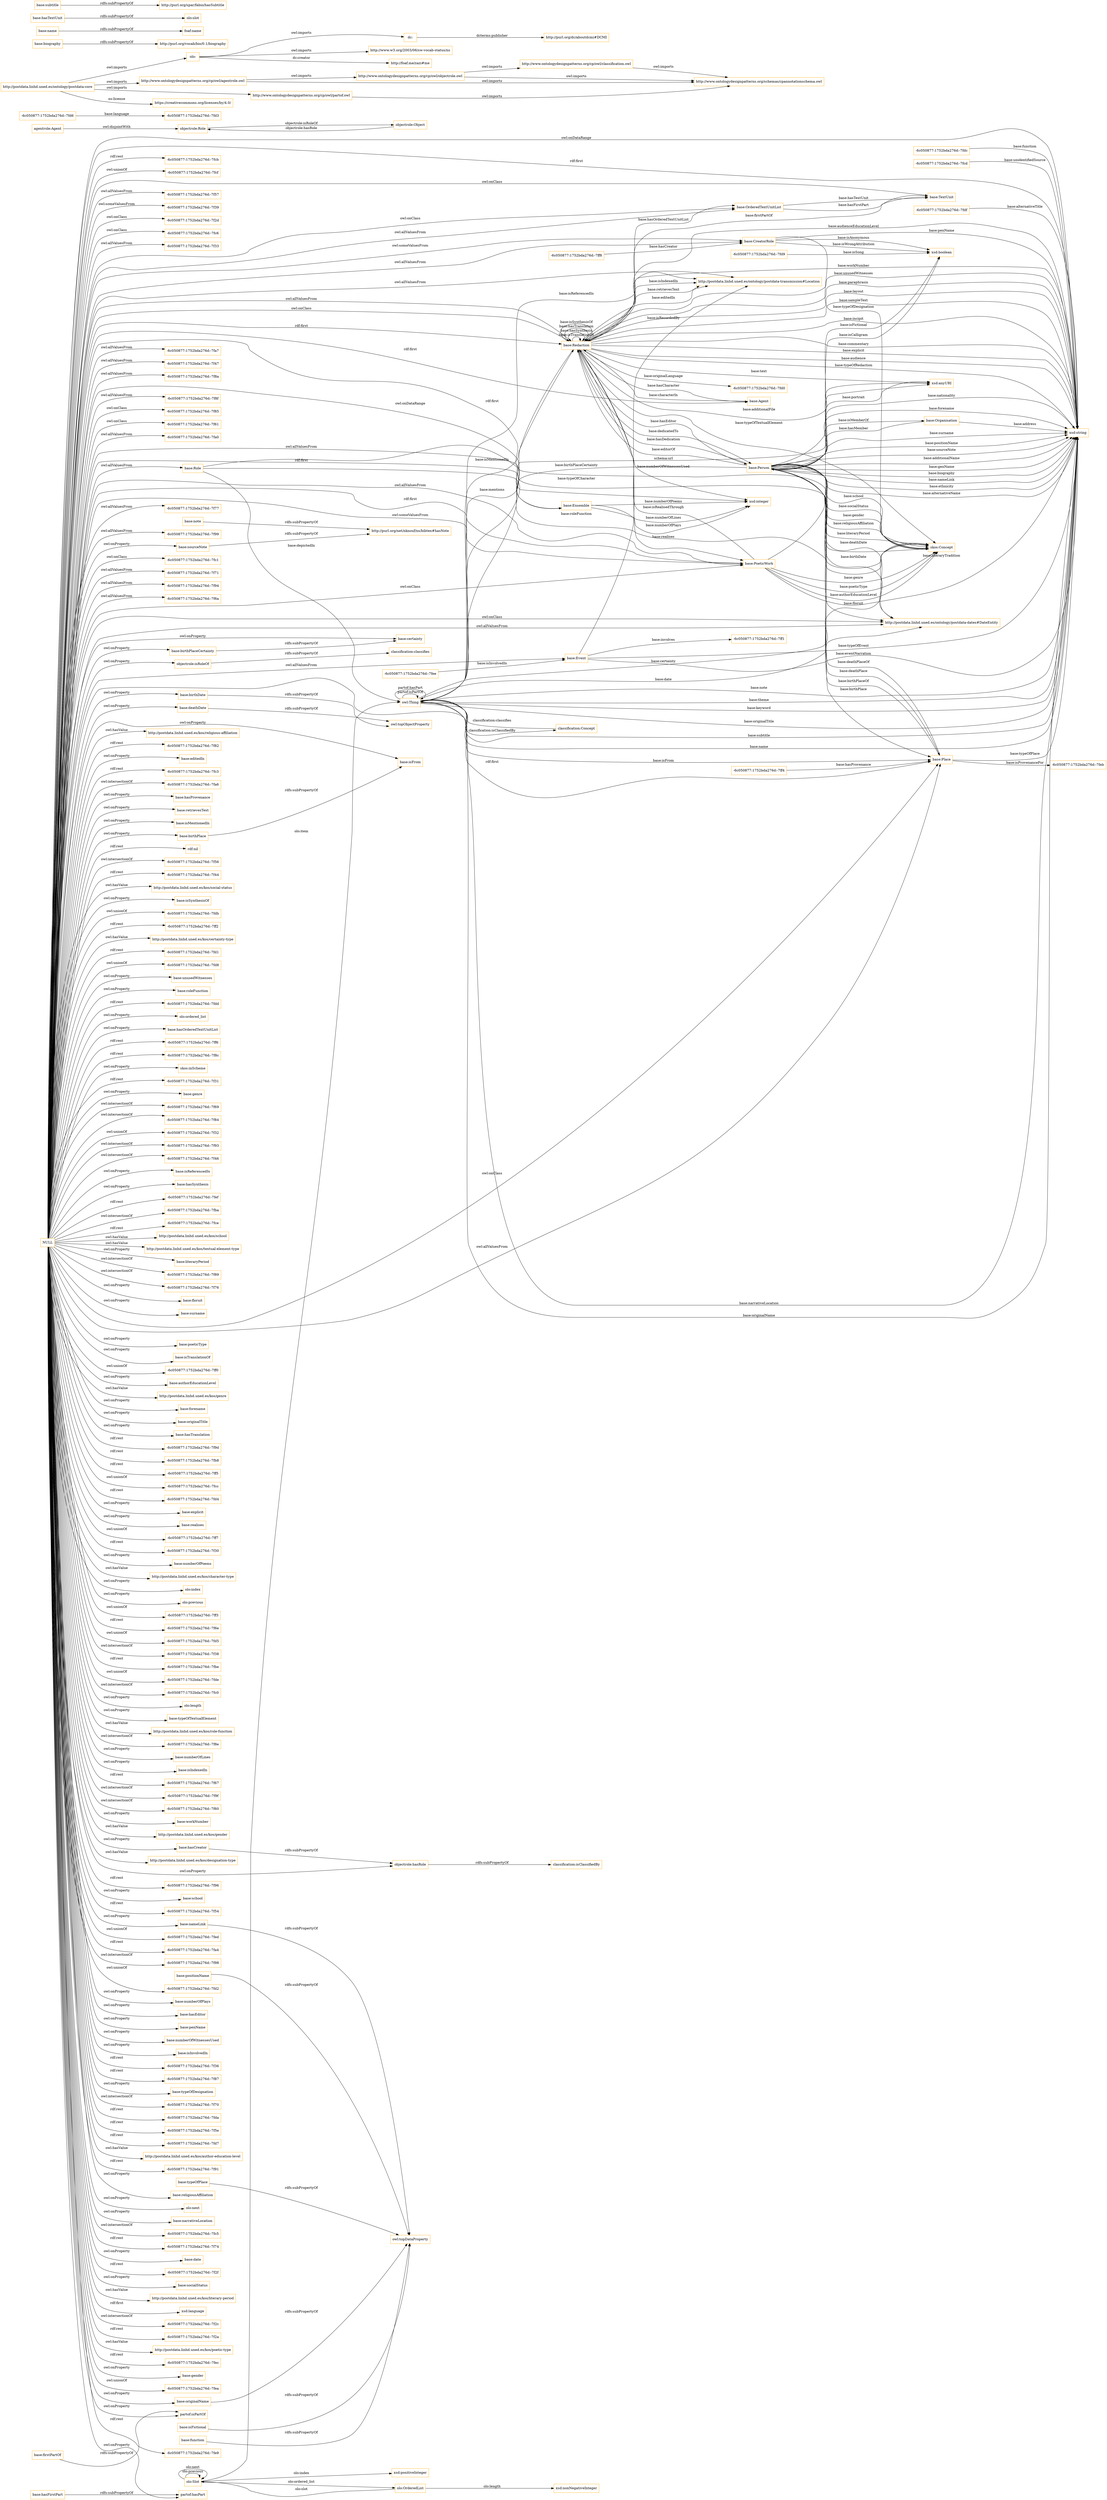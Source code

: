 digraph ar2dtool_diagram { 
rankdir=LR;
size="1501"
node [shape = rectangle, color="orange"]; "base:Role" "-6c050877:1752bda276d:-7f57" "-6c050877:1752bda276d:-7f39" "-6c050877:1752bda276d:-7f2d" "-6c050877:1752bda276d:-7fc6" "-6c050877:1752bda276d:-7f33" "base:OrderedTextUnitList" "-6c050877:1752bda276d:-7ff1" "agentrole:Agent" "-6c050877:1752bda276d:-7fd9" "-6c050877:1752bda276d:-7fcd" "-6c050877:1752bda276d:-7fdf" "base:Agent" "base:CreatorRole" "base:Person" "base:Organisation" "base:Redaction" "base:Ensemble" "-6c050877:1752bda276d:-7feb" "-6c050877:1752bda276d:-7fd6" "-6c050877:1752bda276d:-7fa7" "-6c050877:1752bda276d:-7f47" "-6c050877:1752bda276d:-7f8a" "base:TextUnit" "-6c050877:1752bda276d:-7f8f" "-6c050877:1752bda276d:-7fee" "-6c050877:1752bda276d:-7ff4" "-6c050877:1752bda276d:-7f85" "-6c050877:1752bda276d:-7f61" "-6c050877:1752bda276d:-7fa0" "skos:Concept" "http://postdata.linhd.uned.es/ontology/postdata-dates#DateEntity" "base:Place" "-6c050877:1752bda276d:-7f77" "base:Event" "-6c050877:1752bda276d:-7fdc" "-6c050877:1752bda276d:-7f99" "http://postdata.linhd.uned.es/ontology/postdata-transmission#Location" "-6c050877:1752bda276d:-7fc1" "-6c050877:1752bda276d:-7f71" "-6c050877:1752bda276d:-7f94" "-6c050877:1752bda276d:-7f6a" "base:PoeticWork" "-6c050877:1752bda276d:-7ff8" "owl:Thing" "objectrole:Role" "objectrole:Object" "olo:Slot" "olo:OrderedList" "classification:Concept" ; /*classes style*/
	"base:deathDate" -> "owl:topObjectProperty" [ label = "rdfs:subPropertyOf" ];
	"http://www.ontologydesignpatterns.org/cp/owl/objectrole.owl" -> "http://www.ontologydesignpatterns.org/cp/owl/classification.owl" [ label = "owl:imports" ];
	"http://www.ontologydesignpatterns.org/cp/owl/objectrole.owl" -> "http://www.ontologydesignpatterns.org/schemas/cpannotationschema.owl" [ label = "owl:imports" ];
	"http://www.ontologydesignpatterns.org/cp/owl/classification.owl" -> "http://www.ontologydesignpatterns.org/schemas/cpannotationschema.owl" [ label = "owl:imports" ];
	"base:firstPartOf" -> "partof:isPartOf" [ label = "rdfs:subPropertyOf" ];
	"agentrole:Agent" -> "objectrole:Role" [ label = "owl:disjointWith" ];
	"dc:" -> "http://purl.org/dc/aboutdcmi#DCMI" [ label = "dcterms:publisher" ];
	"olo:" -> "http://www.w3.org/2003/06/sw-vocab-status/ns" [ label = "owl:imports" ];
	"olo:" -> "dc:" [ label = "owl:imports" ];
	"olo:" -> "http://foaf.me/zazi#me" [ label = "dc:creator" ];
	"base:birthPlaceCertainty" -> "base:certainty" [ label = "rdfs:subPropertyOf" ];
	"base:biography" -> "http://purl.org/vocab/bio/0.1/biography" [ label = "rdfs:subPropertyOf" ];
	"objectrole:isRoleOf" -> "classification:classifies" [ label = "rdfs:subPropertyOf" ];
	"base:nameLink" -> "owl:topDataProperty" [ label = "rdfs:subPropertyOf" ];
	"base:sourceNote" -> "http://purl.org/net/nknouf/ns/bibtex#hasNote" [ label = "rdfs:subPropertyOf" ];
	"base:name" -> "foaf:name" [ label = "rdfs:subPropertyOf" ];
	"base:hasTextUnit" -> "olo:slot" [ label = "rdfs:subPropertyOf" ];
	"NULL" -> "base:birthPlace" [ label = "owl:onProperty" ];
	"NULL" -> "http://postdata.linhd.uned.es/kos/religious-affiliation" [ label = "owl:hasValue" ];
	"NULL" -> "base:PoeticWork" [ label = "owl:allValuesFrom" ];
	"NULL" -> "-6c050877:1752bda276d:-7f82" [ label = "rdf:rest" ];
	"NULL" -> "-6c050877:1752bda276d:-7f94" [ label = "owl:allValuesFrom" ];
	"NULL" -> "base:CreatorRole" [ label = "owl:someValuesFrom" ];
	"NULL" -> "base:editedIn" [ label = "owl:onProperty" ];
	"NULL" -> "-6c050877:1752bda276d:-7fc3" [ label = "rdf:rest" ];
	"NULL" -> "-6c050877:1752bda276d:-7fa6" [ label = "owl:intersectionOf" ];
	"NULL" -> "base:Place" [ label = "rdf:first" ];
	"NULL" -> "base:hasProvenance" [ label = "owl:onProperty" ];
	"NULL" -> "base:retrievesText" [ label = "owl:onProperty" ];
	"NULL" -> "base:PoeticWork" [ label = "rdf:first" ];
	"NULL" -> "base:isMentionedIn" [ label = "owl:onProperty" ];
	"NULL" -> "base:birthDate" [ label = "owl:onProperty" ];
	"NULL" -> "rdf:nil" [ label = "rdf:rest" ];
	"NULL" -> "-6c050877:1752bda276d:-7f56" [ label = "owl:intersectionOf" ];
	"NULL" -> "-6c050877:1752bda276d:-7f44" [ label = "rdf:rest" ];
	"NULL" -> "http://postdata.linhd.uned.es/kos/social-status" [ label = "owl:hasValue" ];
	"NULL" -> "base:isSynthesisOf" [ label = "owl:onProperty" ];
	"NULL" -> "base:birthPlaceCertainty" [ label = "owl:onProperty" ];
	"NULL" -> "-6c050877:1752bda276d:-7fdb" [ label = "owl:unionOf" ];
	"NULL" -> "-6c050877:1752bda276d:-7ff2" [ label = "rdf:rest" ];
	"NULL" -> "http://postdata.linhd.uned.es/kos/certainty-type" [ label = "owl:hasValue" ];
	"NULL" -> "-6c050877:1752bda276d:-7fd1" [ label = "rdf:rest" ];
	"NULL" -> "-6c050877:1752bda276d:-7fd8" [ label = "owl:unionOf" ];
	"NULL" -> "base:unusedWitnesses" [ label = "owl:onProperty" ];
	"NULL" -> "-6c050877:1752bda276d:-7f39" [ label = "owl:someValuesFrom" ];
	"NULL" -> "-6c050877:1752bda276d:-7f33" [ label = "owl:allValuesFrom" ];
	"NULL" -> "objectrole:isRoleOf" [ label = "owl:onProperty" ];
	"NULL" -> "base:roleFunction" [ label = "owl:onProperty" ];
	"NULL" -> "partof:isPartOf" [ label = "owl:onProperty" ];
	"NULL" -> "-6c050877:1752bda276d:-7fdd" [ label = "rdf:rest" ];
	"NULL" -> "olo:ordered_list" [ label = "owl:onProperty" ];
	"NULL" -> "base:hasOrderedTextUnitList" [ label = "owl:onProperty" ];
	"NULL" -> "-6c050877:1752bda276d:-7ff6" [ label = "rdf:rest" ];
	"NULL" -> "-6c050877:1752bda276d:-7f8c" [ label = "rdf:rest" ];
	"NULL" -> "skos:inScheme" [ label = "owl:onProperty" ];
	"NULL" -> "base:Role" [ label = "owl:allValuesFrom" ];
	"NULL" -> "-6c050877:1752bda276d:-7f31" [ label = "rdf:rest" ];
	"NULL" -> "base:genre" [ label = "owl:onProperty" ];
	"NULL" -> "-6c050877:1752bda276d:-7f69" [ label = "owl:intersectionOf" ];
	"NULL" -> "base:OrderedTextUnitList" [ label = "owl:allValuesFrom" ];
	"NULL" -> "-6c050877:1752bda276d:-7f85" [ label = "owl:onClass" ];
	"NULL" -> "-6c050877:1752bda276d:-7f84" [ label = "owl:intersectionOf" ];
	"NULL" -> "-6c050877:1752bda276d:-7f32" [ label = "owl:unionOf" ];
	"NULL" -> "-6c050877:1752bda276d:-7f57" [ label = "owl:allValuesFrom" ];
	"NULL" -> "-6c050877:1752bda276d:-7f93" [ label = "owl:intersectionOf" ];
	"NULL" -> "base:CreatorRole" [ label = "owl:allValuesFrom" ];
	"NULL" -> "http://postdata.linhd.uned.es/ontology/postdata-dates#DateEntity" [ label = "owl:onClass" ];
	"NULL" -> "base:Ensemble" [ label = "owl:allValuesFrom" ];
	"NULL" -> "-6c050877:1752bda276d:-7f46" [ label = "owl:intersectionOf" ];
	"NULL" -> "base:isReferencedIn" [ label = "owl:onProperty" ];
	"NULL" -> "base:hasSynthesis" [ label = "owl:onProperty" ];
	"NULL" -> "-6c050877:1752bda276d:-7fef" [ label = "rdf:rest" ];
	"NULL" -> "-6c050877:1752bda276d:-7f61" [ label = "owl:onClass" ];
	"NULL" -> "-6c050877:1752bda276d:-7fba" [ label = "owl:intersectionOf" ];
	"NULL" -> "base:Agent" [ label = "rdf:first" ];
	"NULL" -> "-6c050877:1752bda276d:-7fce" [ label = "rdf:rest" ];
	"NULL" -> "http://postdata.linhd.uned.es/kos/school" [ label = "owl:hasValue" ];
	"NULL" -> "skos:Concept" [ label = "rdf:first" ];
	"NULL" -> "http://postdata.linhd.uned.es/kos/textual-element-type" [ label = "owl:hasValue" ];
	"NULL" -> "base:literaryPeriod" [ label = "owl:onProperty" ];
	"NULL" -> "-6c050877:1752bda276d:-7f89" [ label = "owl:intersectionOf" ];
	"NULL" -> "-6c050877:1752bda276d:-7f76" [ label = "owl:intersectionOf" ];
	"NULL" -> "base:floruit" [ label = "owl:onProperty" ];
	"NULL" -> "-6c050877:1752bda276d:-7f8a" [ label = "owl:allValuesFrom" ];
	"NULL" -> "base:surname" [ label = "owl:onProperty" ];
	"NULL" -> "xsd:string" [ label = "owl:onDataRange" ];
	"NULL" -> "base:poeticType" [ label = "owl:onProperty" ];
	"NULL" -> "base:isTranslationOf" [ label = "owl:onProperty" ];
	"NULL" -> "-6c050877:1752bda276d:-7ff0" [ label = "owl:unionOf" ];
	"NULL" -> "base:authorEducationLevel" [ label = "owl:onProperty" ];
	"NULL" -> "http://postdata.linhd.uned.es/kos/genre" [ label = "owl:hasValue" ];
	"NULL" -> "base:forename" [ label = "owl:onProperty" ];
	"NULL" -> "base:originalTitle" [ label = "owl:onProperty" ];
	"NULL" -> "base:hasTranslation" [ label = "owl:onProperty" ];
	"NULL" -> "base:Redaction" [ label = "owl:allValuesFrom" ];
	"NULL" -> "-6c050877:1752bda276d:-7f9d" [ label = "rdf:rest" ];
	"NULL" -> "-6c050877:1752bda276d:-7fb8" [ label = "rdf:rest" ];
	"NULL" -> "-6c050877:1752bda276d:-7ff5" [ label = "rdf:rest" ];
	"NULL" -> "-6c050877:1752bda276d:-7fcc" [ label = "owl:unionOf" ];
	"NULL" -> "-6c050877:1752bda276d:-7fd4" [ label = "rdf:rest" ];
	"NULL" -> "base:explicit" [ label = "owl:onProperty" ];
	"NULL" -> "-6c050877:1752bda276d:-7f77" [ label = "owl:allValuesFrom" ];
	"NULL" -> "-6c050877:1752bda276d:-7fc6" [ label = "owl:onClass" ];
	"NULL" -> "base:realises" [ label = "owl:onProperty" ];
	"NULL" -> "-6c050877:1752bda276d:-7ff7" [ label = "owl:unionOf" ];
	"NULL" -> "-6c050877:1752bda276d:-7f2d" [ label = "owl:onClass" ];
	"NULL" -> "-6c050877:1752bda276d:-7f30" [ label = "rdf:rest" ];
	"NULL" -> "base:numberOfPoems" [ label = "owl:onProperty" ];
	"NULL" -> "base:PoeticWork" [ label = "owl:someValuesFrom" ];
	"NULL" -> "-6c050877:1752bda276d:-7fa0" [ label = "owl:allValuesFrom" ];
	"NULL" -> "http://postdata.linhd.uned.es/kos/character-type" [ label = "owl:hasValue" ];
	"NULL" -> "olo:index" [ label = "owl:onProperty" ];
	"NULL" -> "olo:previous" [ label = "owl:onProperty" ];
	"NULL" -> "-6c050877:1752bda276d:-7ff3" [ label = "owl:unionOf" ];
	"NULL" -> "-6c050877:1752bda276d:-7f6e" [ label = "rdf:rest" ];
	"NULL" -> "-6c050877:1752bda276d:-7fd5" [ label = "owl:unionOf" ];
	"NULL" -> "-6c050877:1752bda276d:-7f38" [ label = "owl:intersectionOf" ];
	"NULL" -> "-6c050877:1752bda276d:-7fbe" [ label = "rdf:rest" ];
	"NULL" -> "-6c050877:1752bda276d:-7fde" [ label = "owl:unionOf" ];
	"NULL" -> "base:PoeticWork" [ label = "owl:onClass" ];
	"NULL" -> "-6c050877:1752bda276d:-7fc0" [ label = "owl:intersectionOf" ];
	"NULL" -> "xsd:string" [ label = "rdf:first" ];
	"NULL" -> "olo:length" [ label = "owl:onProperty" ];
	"NULL" -> "base:typeOfTextualElement" [ label = "owl:onProperty" ];
	"NULL" -> "http://postdata.linhd.uned.es/kos/role-function" [ label = "owl:hasValue" ];
	"NULL" -> "-6c050877:1752bda276d:-7f8e" [ label = "owl:intersectionOf" ];
	"NULL" -> "base:numberOfLines" [ label = "owl:onProperty" ];
	"NULL" -> "base:isIndexedIn" [ label = "owl:onProperty" ];
	"NULL" -> "-6c050877:1752bda276d:-7f67" [ label = "rdf:rest" ];
	"NULL" -> "-6c050877:1752bda276d:-7f8f" [ label = "owl:allValuesFrom" ];
	"NULL" -> "-6c050877:1752bda276d:-7f9f" [ label = "owl:intersectionOf" ];
	"NULL" -> "-6c050877:1752bda276d:-7f60" [ label = "owl:intersectionOf" ];
	"NULL" -> "base:workNumber" [ label = "owl:onProperty" ];
	"NULL" -> "http://postdata.linhd.uned.es/kos/gender" [ label = "owl:hasValue" ];
	"NULL" -> "-6c050877:1752bda276d:-7f6a" [ label = "owl:allValuesFrom" ];
	"NULL" -> "-6c050877:1752bda276d:-7f99" [ label = "owl:allValuesFrom" ];
	"NULL" -> "base:hasCreator" [ label = "owl:onProperty" ];
	"NULL" -> "http://postdata.linhd.uned.es/kos/designation-type" [ label = "owl:hasValue" ];
	"NULL" -> "base:deathDate" [ label = "owl:onProperty" ];
	"NULL" -> "base:isFrom" [ label = "owl:onProperty" ];
	"NULL" -> "-6c050877:1752bda276d:-7f96" [ label = "rdf:rest" ];
	"NULL" -> "base:Redaction" [ label = "owl:onClass" ];
	"NULL" -> "base:school" [ label = "owl:onProperty" ];
	"NULL" -> "-6c050877:1752bda276d:-7f54" [ label = "rdf:rest" ];
	"NULL" -> "-6c050877:1752bda276d:-7fed" [ label = "owl:unionOf" ];
	"NULL" -> "xsd:integer" [ label = "owl:onDataRange" ];
	"NULL" -> "-6c050877:1752bda276d:-7fa4" [ label = "rdf:rest" ];
	"NULL" -> "-6c050877:1752bda276d:-7f98" [ label = "owl:intersectionOf" ];
	"NULL" -> "-6c050877:1752bda276d:-7fd2" [ label = "owl:unionOf" ];
	"NULL" -> "-6c050877:1752bda276d:-7fa7" [ label = "owl:allValuesFrom" ];
	"NULL" -> "objectrole:hasRole" [ label = "owl:onProperty" ];
	"NULL" -> "partof:hasPart" [ label = "owl:onProperty" ];
	"NULL" -> "base:Place" [ label = "owl:onClass" ];
	"NULL" -> "base:numberOfPlays" [ label = "owl:onProperty" ];
	"NULL" -> "base:hasEditor" [ label = "owl:onProperty" ];
	"NULL" -> "base:nameLink" [ label = "owl:onProperty" ];
	"NULL" -> "base:Ensemble" [ label = "rdf:first" ];
	"NULL" -> "base:penName" [ label = "owl:onProperty" ];
	"NULL" -> "base:numberOfWitnessesUsed" [ label = "owl:onProperty" ];
	"NULL" -> "base:isInvolvedIn" [ label = "owl:onProperty" ];
	"NULL" -> "-6c050877:1752bda276d:-7f36" [ label = "rdf:rest" ];
	"NULL" -> "-6c050877:1752bda276d:-7fc1" [ label = "owl:onClass" ];
	"NULL" -> "-6c050877:1752bda276d:-7f87" [ label = "rdf:rest" ];
	"NULL" -> "base:typeOfDesignation" [ label = "owl:onProperty" ];
	"NULL" -> "-6c050877:1752bda276d:-7f70" [ label = "owl:intersectionOf" ];
	"NULL" -> "http://postdata.linhd.uned.es/ontology/postdata-transmission#Location" [ label = "owl:allValuesFrom" ];
	"NULL" -> "base:Redaction" [ label = "rdf:first" ];
	"NULL" -> "-6c050877:1752bda276d:-7fda" [ label = "rdf:rest" ];
	"NULL" -> "-6c050877:1752bda276d:-7f5e" [ label = "rdf:rest" ];
	"NULL" -> "-6c050877:1752bda276d:-7fd7" [ label = "rdf:rest" ];
	"NULL" -> "http://postdata.linhd.uned.es/kos/author-education-level" [ label = "owl:hasValue" ];
	"NULL" -> "-6c050877:1752bda276d:-7f91" [ label = "rdf:rest" ];
	"NULL" -> "base:originalName" [ label = "owl:onProperty" ];
	"NULL" -> "base:religiousAffiliation" [ label = "owl:onProperty" ];
	"NULL" -> "olo:next" [ label = "owl:onProperty" ];
	"NULL" -> "base:sourceNote" [ label = "owl:onProperty" ];
	"NULL" -> "base:narrativeLocation" [ label = "owl:onProperty" ];
	"NULL" -> "-6c050877:1752bda276d:-7fc5" [ label = "owl:intersectionOf" ];
	"NULL" -> "base:certainty" [ label = "owl:onProperty" ];
	"NULL" -> "-6c050877:1752bda276d:-7f74" [ label = "rdf:rest" ];
	"NULL" -> "base:date" [ label = "owl:onProperty" ];
	"NULL" -> "-6c050877:1752bda276d:-7f71" [ label = "owl:allValuesFrom" ];
	"NULL" -> "-6c050877:1752bda276d:-7f2f" [ label = "rdf:rest" ];
	"NULL" -> "base:TextUnit" [ label = "owl:onClass" ];
	"NULL" -> "base:Place" [ label = "owl:allValuesFrom" ];
	"NULL" -> "base:socialStatus" [ label = "owl:onProperty" ];
	"NULL" -> "http://postdata.linhd.uned.es/kos/literary-period" [ label = "owl:hasValue" ];
	"NULL" -> "http://postdata.linhd.uned.es/ontology/postdata-dates#DateEntity" [ label = "owl:allValuesFrom" ];
	"NULL" -> "xsd:language" [ label = "rdf:first" ];
	"NULL" -> "-6c050877:1752bda276d:-7f2c" [ label = "owl:intersectionOf" ];
	"NULL" -> "-6c050877:1752bda276d:-7f2a" [ label = "rdf:rest" ];
	"NULL" -> "-6c050877:1752bda276d:-7f47" [ label = "owl:allValuesFrom" ];
	"NULL" -> "http://postdata.linhd.uned.es/kos/poetic-type" [ label = "owl:hasValue" ];
	"NULL" -> "-6c050877:1752bda276d:-7fec" [ label = "rdf:rest" ];
	"NULL" -> "base:gender" [ label = "owl:onProperty" ];
	"NULL" -> "base:OrderedTextUnitList" [ label = "owl:onClass" ];
	"NULL" -> "-6c050877:1752bda276d:-7fea" [ label = "owl:unionOf" ];
	"NULL" -> "base:Event" [ label = "owl:allValuesFrom" ];
	"NULL" -> "-6c050877:1752bda276d:-7fe9" [ label = "rdf:rest" ];
	"NULL" -> "-6c050877:1752bda276d:-7fcb" [ label = "rdf:rest" ];
	"NULL" -> "-6c050877:1752bda276d:-7fcf" [ label = "owl:unionOf" ];
	"base:hasFirstPart" -> "partof:hasPart" [ label = "rdfs:subPropertyOf" ];
	"base:hasCreator" -> "objectrole:hasRole" [ label = "rdfs:subPropertyOf" ];
	"base:birthPlace" -> "base:isFrom" [ label = "rdfs:subPropertyOf" ];
	"http://www.ontologydesignpatterns.org/cp/owl/agentrole.owl" -> "http://www.ontologydesignpatterns.org/cp/owl/objectrole.owl" [ label = "owl:imports" ];
	"http://www.ontologydesignpatterns.org/cp/owl/agentrole.owl" -> "http://www.ontologydesignpatterns.org/schemas/cpannotationschema.owl" [ label = "owl:imports" ];
	"base:isFictional" -> "owl:topDataProperty" [ label = "rdfs:subPropertyOf" ];
	"base:subtitle" -> "http://purl.org/spar/fabio/hasSubtitle" [ label = "rdfs:subPropertyOf" ];
	"base:function" -> "owl:topDataProperty" [ label = "rdfs:subPropertyOf" ];
	"base:originalName" -> "owl:topDataProperty" [ label = "rdfs:subPropertyOf" ];
	"http://www.ontologydesignpatterns.org/cp/owl/partof.owl" -> "http://www.ontologydesignpatterns.org/schemas/cpannotationschema.owl" [ label = "owl:imports" ];
	"http://postdata.linhd.uned.es/ontology/postdata-core" -> "https://creativecommons.org/licenses/by/4.0/" [ label = "ns:license" ];
	"http://postdata.linhd.uned.es/ontology/postdata-core" -> "http://www.ontologydesignpatterns.org/cp/owl/partof.owl" [ label = "owl:imports" ];
	"http://postdata.linhd.uned.es/ontology/postdata-core" -> "http://www.ontologydesignpatterns.org/cp/owl/agentrole.owl" [ label = "owl:imports" ];
	"http://postdata.linhd.uned.es/ontology/postdata-core" -> "olo:" [ label = "owl:imports" ];
	"base:note" -> "http://purl.org/net/nknouf/ns/bibtex#hasNote" [ label = "rdfs:subPropertyOf" ];
	"base:birthDate" -> "owl:topObjectProperty" [ label = "rdfs:subPropertyOf" ];
	"base:positionName" -> "owl:topDataProperty" [ label = "rdfs:subPropertyOf" ];
	"objectrole:hasRole" -> "classification:isClassifiedBy" [ label = "rdfs:subPropertyOf" ];
	"base:typeOfPlace" -> "owl:topDataProperty" [ label = "rdfs:subPropertyOf" ];
	"base:Redaction" -> "owl:Thing" [ label = "base:mentions" ];
	"base:Person" -> "xsd:boolean" [ label = "base:isFictional" ];
	"owl:Thing" -> "xsd:string" [ label = "base:narrativeLocation" ];
	"base:CreatorRole" -> "xsd:string" [ label = "base:penName" ];
	"base:Person" -> "base:Place" [ label = "base:deathPlace" ];
	"base:Ensemble" -> "xsd:integer" [ label = "base:numberOfLines" ];
	"base:Redaction" -> "xsd:string" [ label = "base:audienceEducationLevel" ];
	"base:Event" -> "xsd:string" [ label = "base:eventNarration" ];
	"base:Redaction" -> "xsd:string" [ label = "base:workNumber" ];
	"owl:Thing" -> "xsd:string" [ label = "base:originalName" ];
	"base:OrderedTextUnitList" -> "base:TextUnit" [ label = "base:hasTextUnit" ];
	"base:Redaction" -> "base:Person" [ label = "base:hasEditor" ];
	"olo:Slot" -> "olo:Slot" [ label = "olo:previous" ];
	"base:Redaction" -> "xsd:string" [ label = "base:unusedWitnesses" ];
	"base:Place" -> "base:Person" [ label = "base:deathPlaceOf" ];
	"base:Person" -> "http://postdata.linhd.uned.es/ontology/postdata-dates#DateEntity" [ label = "base:floruit" ];
	"base:Person" -> "xsd:string" [ label = "base:surname" ];
	"base:Person" -> "xsd:string" [ label = "base:positionName" ];
	"classification:Concept" -> "owl:Thing" [ label = "classification:classifies" ];
	"-6c050877:1752bda276d:-7ff8" -> "base:CreatorRole" [ label = "base:hasCreator" ];
	"base:Redaction" -> "xsd:string" [ label = "base:paraphrasis" ];
	"base:Person" -> "base:Redaction" [ label = "base:hasDedication" ];
	"base:Event" -> "xsd:string" [ label = "base:typeOfEvent" ];
	"base:Person" -> "http://postdata.linhd.uned.es/ontology/postdata-dates#DateEntity" [ label = "base:deathDate" ];
	"base:Person" -> "base:Place" [ label = "base:birthPlace" ];
	"base:Event" -> "http://postdata.linhd.uned.es/ontology/postdata-transmission#Location" [ label = "base:isRecordedBy" ];
	"base:CreatorRole" -> "xsd:boolean" [ label = "base:isAnonymous" ];
	"base:Redaction" -> "base:Agent" [ label = "base:hasCharacter" ];
	"base:Redaction" -> "xsd:anyURI" [ label = "base:text" ];
	"base:Redaction" -> "xsd:anyURI" [ label = "base:additionalFile" ];
	"base:Person" -> "base:Organisation" [ label = "base:isMemberOf" ];
	"base:Redaction" -> "xsd:string" [ label = "base:layout" ];
	"base:PoeticWork" -> "xsd:boolean" [ label = "base:isCalligram" ];
	"olo:Slot" -> "olo:OrderedList" [ label = "olo:ordered_list" ];
	"base:Redaction" -> "http://postdata.linhd.uned.es/ontology/postdata-transmission#Location" [ label = "base:editedIn" ];
	"base:Redaction" -> "skos:Concept" [ label = "base:typeOfTextualElement" ];
	"olo:OrderedList" -> "xsd:nonNegativeInteger" [ label = "olo:length" ];
	"-6c050877:1752bda276d:-7fee" -> "base:Event" [ label = "base:isInvolvedIn" ];
	"base:PoeticWork" -> "base:Redaction" [ label = "base:isRealisedThrough" ];
	"base:Redaction" -> "base:PoeticWork" [ label = "base:realises" ];
	"base:Person" -> "skos:Concept" [ label = "base:religiousAffiliation" ];
	"base:Person" -> "xsd:string" [ label = "base:sourceNote" ];
	"base:Redaction" -> "xsd:string" [ label = "base:sampleText" ];
	"base:Redaction" -> "xsd:string" [ label = "base:incipit" ];
	"base:Person" -> "http://postdata.linhd.uned.es/ontology/postdata-dates#DateEntity" [ label = "base:birthDate" ];
	"base:Person" -> "owl:Thing" [ label = "base:birthPlaceCertainty" ];
	"base:Person" -> "skos:Concept" [ label = "base:literaryPeriod" ];
	"base:Person" -> "xsd:string" [ label = "base:additionalName" ];
	"base:Person" -> "xsd:string" [ label = "base:genName" ];
	"base:Person" -> "base:Redaction" [ label = "base:editorOf" ];
	"base:CreatorRole" -> "skos:Concept" [ label = "base:typeOfDesignation" ];
	"base:Person" -> "xsd:string" [ label = "base:biography" ];
	"base:Redaction" -> "base:Redaction" [ label = "base:isTranslationOf" ];
	"owl:Thing" -> "skos:Concept" [ label = "base:certainty" ];
	"base:Redaction" -> "base:Redaction" [ label = "base:hasSynthesis" ];
	"olo:OrderedList" -> "olo:Slot" [ label = "olo:slot" ];
	"base:Person" -> "skos:Concept" [ label = "base:school" ];
	"olo:Slot" -> "olo:Slot" [ label = "olo:next" ];
	"owl:Thing" -> "xsd:anyURI" [ label = "schema:url" ];
	"owl:Thing" -> "http://postdata.linhd.uned.es/ontology/postdata-transmission#Location" [ label = "base:isReferencedIn" ];
	"base:PoeticWork" -> "xsd:string" [ label = "base:literaryTradition" ];
	"owl:Thing" -> "xsd:string" [ label = "base:note" ];
	"-6c050877:1752bda276d:-7fcd" -> "xsd:string" [ label = "base:unidentifiedSource" ];
	"owl:Thing" -> "xsd:string" [ label = "base:theme" ];
	"base:Event" -> "-6c050877:1752bda276d:-7ff1" [ label = "base:involves" ];
	"base:Role" -> "skos:Concept" [ label = "base:roleFunction" ];
	"base:PoeticWork" -> "skos:Concept" [ label = "base:poeticType" ];
	"olo:Slot" -> "owl:Thing" [ label = "olo:item" ];
	"base:Place" -> "xsd:string" [ label = "base:typeOfPlace" ];
	"-6c050877:1752bda276d:-7fd9" -> "xsd:boolean" [ label = "base:isSong" ];
	"base:Person" -> "xsd:string" [ label = "base:nameLink" ];
	"base:Ensemble" -> "xsd:integer" [ label = "base:numberOfPlays" ];
	"base:Place" -> "base:Person" [ label = "base:birthPlaceOf" ];
	"base:Redaction" -> "http://postdata.linhd.uned.es/ontology/postdata-transmission#Location" [ label = "base:isIndexedIn" ];
	"base:Person" -> "xsd:string" [ label = "base:ethnicity" ];
	"owl:Thing" -> "xsd:string" [ label = "base:keyword" ];
	"base:Redaction" -> "xsd:string" [ label = "base:commentary" ];
	"base:Redaction" -> "base:OrderedTextUnitList" [ label = "base:hasOrderedTextUnitList" ];
	"owl:Thing" -> "xsd:string" [ label = "base:originalTitle" ];
	"base:Person" -> "skos:Concept" [ label = "base:socialStatus" ];
	"owl:Thing" -> "classification:Concept" [ label = "classification:isClassifiedBy" ];
	"owl:Thing" -> "owl:Thing" [ label = "partof:isPartOf" ];
	"olo:Slot" -> "xsd:positiveInteger" [ label = "olo:index" ];
	"-6c050877:1752bda276d:-7fdc" -> "xsd:string" [ label = "base:function" ];
	"base:PoeticWork" -> "skos:Concept" [ label = "base:authorEducationLevel" ];
	"owl:Thing" -> "base:Place" [ label = "base:isFrom" ];
	"base:Redaction" -> "base:Redaction" [ label = "base:hasTranslation" ];
	"base:CreatorRole" -> "xsd:boolean" [ label = "base:isWrongAttribution" ];
	"owl:Thing" -> "http://postdata.linhd.uned.es/ontology/postdata-dates#DateEntity" [ label = "base:date" ];
	"base:TextUnit" -> "base:Redaction" [ label = "base:firstPartOf" ];
	"base:Person" -> "xsd:string" [ label = "base:alternativeName" ];
	"objectrole:Object" -> "objectrole:Role" [ label = "objectrole:hasRole" ];
	"-6c050877:1752bda276d:-7ff4" -> "base:Place" [ label = "base:hasProvenance" ];
	"base:Person" -> "xsd:string" [ label = "base:nationality" ];
	"owl:Thing" -> "base:Redaction" [ label = "base:isMentionedIn" ];
	"base:OrderedTextUnitList" -> "base:TextUnit" [ label = "base:hasFirstPart" ];
	"base:Person" -> "xsd:anyURI" [ label = "base:portrait" ];
	"-6c050877:1752bda276d:-7fdf" -> "xsd:string" [ label = "base:alternativeTitle" ];
	"base:Organisation" -> "xsd:string" [ label = "base:address" ];
	"base:Role" -> "skos:Concept" [ label = "base:typeOfCharacter" ];
	"base:Organisation" -> "base:Person" [ label = "base:hasMember" ];
	"base:Place" -> "-6c050877:1752bda276d:-7feb" [ label = "base:isProvenanceFor" ];
	"base:Redaction" -> "xsd:string" [ label = "base:explicit" ];
	"owl:Thing" -> "xsd:string" [ label = "base:subtitle" ];
	"base:Redaction" -> "http://postdata.linhd.uned.es/ontology/postdata-transmission#Location" [ label = "base:retrievesText" ];
	"base:Person" -> "skos:Concept" [ label = "base:gender" ];
	"base:PoeticWork" -> "skos:Concept" [ label = "base:genre" ];
	"owl:Thing" -> "xsd:string" [ label = "base:name" ];
	"base:Redaction" -> "base:Person" [ label = "base:dedicatedTo" ];
	"base:Person" -> "xsd:string" [ label = "base:forename" ];
	"base:Redaction" -> "xsd:string" [ label = "base:audience" ];
	"base:Ensemble" -> "xsd:integer" [ label = "base:numberOfPoems" ];
	"base:Redaction" -> "xsd:string" [ label = "base:typeOfRedaction" ];
	"base:Redaction" -> "xsd:integer" [ label = "base:numberOfWitnessesUsed" ];
	"base:Redaction" -> "-6c050877:1752bda276d:-7fd0" [ label = "base:originalLanguage" ];
	"owl:Thing" -> "owl:Thing" [ label = "partof:hasPart" ];
	"base:Role" -> "owl:Thing" [ label = "base:depictedIn" ];
	"base:Agent" -> "base:Redaction" [ label = "base:characterIn" ];
	"-6c050877:1752bda276d:-7fd6" -> "-6c050877:1752bda276d:-7fd3" [ label = "base:language" ];
	"objectrole:Role" -> "objectrole:Object" [ label = "objectrole:isRoleOf" ];
	"base:Redaction" -> "base:Redaction" [ label = "base:isSynthesisOf" ];

}
